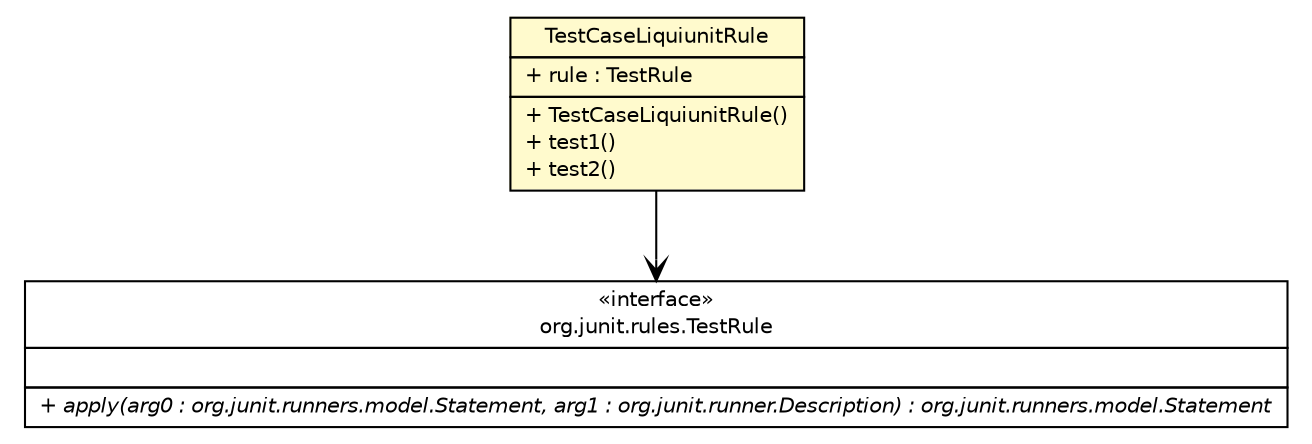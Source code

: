 #!/usr/local/bin/dot
#
# Class diagram 
# Generated by UMLGraph version R5_6-24-gf6e263 (http://www.umlgraph.org/)
#

digraph G {
	edge [fontname="Helvetica",fontsize=10,labelfontname="Helvetica",labelfontsize=10];
	node [fontname="Helvetica",fontsize=10,shape=plaintext];
	nodesep=0.25;
	ranksep=0.5;
	// com.edugility.liquiunit.TestCaseLiquiunitRule
	c44 [label=<<table title="com.edugility.liquiunit.TestCaseLiquiunitRule" border="0" cellborder="1" cellspacing="0" cellpadding="2" port="p" bgcolor="lemonChiffon" href="./TestCaseLiquiunitRule.html">
		<tr><td><table border="0" cellspacing="0" cellpadding="1">
<tr><td align="center" balign="center"> TestCaseLiquiunitRule </td></tr>
		</table></td></tr>
		<tr><td><table border="0" cellspacing="0" cellpadding="1">
<tr><td align="left" balign="left"> + rule : TestRule </td></tr>
		</table></td></tr>
		<tr><td><table border="0" cellspacing="0" cellpadding="1">
<tr><td align="left" balign="left"> + TestCaseLiquiunitRule() </td></tr>
<tr><td align="left" balign="left"> + test1() </td></tr>
<tr><td align="left" balign="left"> + test2() </td></tr>
		</table></td></tr>
		</table>>, URL="./TestCaseLiquiunitRule.html", fontname="Helvetica", fontcolor="black", fontsize=10.0];
	// com.edugility.liquiunit.TestCaseLiquiunitRule NAVASSOC org.junit.rules.TestRule
	c44:p -> c49:p [taillabel="", label="", headlabel="", fontname="Helvetica", fontcolor="black", fontsize=10.0, color="black", arrowhead=open];
	// org.junit.rules.TestRule
	c49 [label=<<table title="org.junit.rules.TestRule" border="0" cellborder="1" cellspacing="0" cellpadding="2" port="p" href="http://junit.org/apidocs/org/junit/rules/TestRule.html">
		<tr><td><table border="0" cellspacing="0" cellpadding="1">
<tr><td align="center" balign="center"> &#171;interface&#187; </td></tr>
<tr><td align="center" balign="center"> org.junit.rules.TestRule </td></tr>
		</table></td></tr>
		<tr><td><table border="0" cellspacing="0" cellpadding="1">
<tr><td align="left" balign="left">  </td></tr>
		</table></td></tr>
		<tr><td><table border="0" cellspacing="0" cellpadding="1">
<tr><td align="left" balign="left"><font face="Helvetica-Oblique" point-size="10.0"> + apply(arg0 : org.junit.runners.model.Statement, arg1 : org.junit.runner.Description) : org.junit.runners.model.Statement </font></td></tr>
		</table></td></tr>
		</table>>, URL="http://junit.org/apidocs/org/junit/rules/TestRule.html", fontname="Helvetica", fontcolor="black", fontsize=10.0];
}

